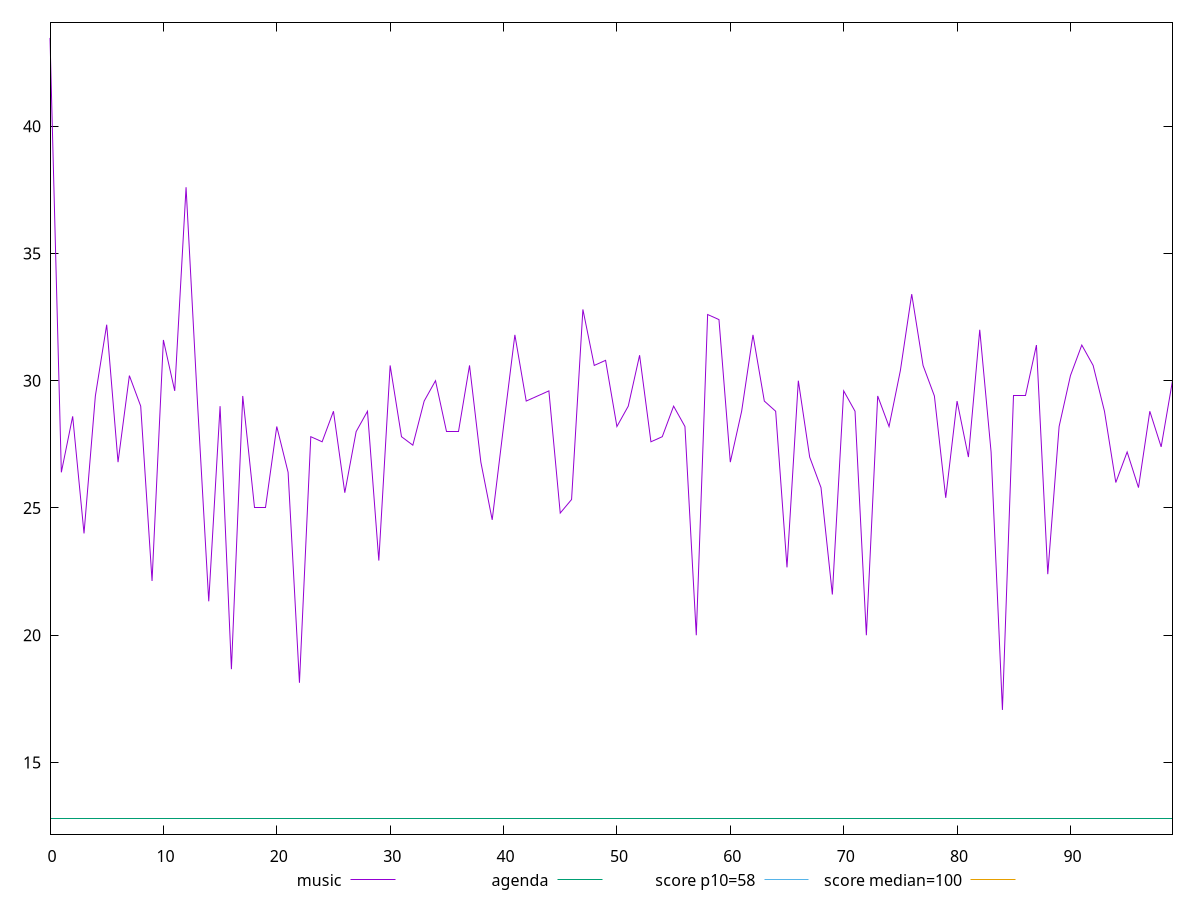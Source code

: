 reset

$music <<EOF
0 43.46666666666667
1 26.400000000000002
2 28.6
3 24
4 29.400000000000002
5 32.2
6 26.8
7 30.200000000000003
8 29
9 22.133333333333333
10 31.6
11 29.6
12 37.6
13 29.200000000000003
14 21.333333333333332
15 29
16 18.666666666666668
17 29.400000000000002
18 25
19 25
20 28.200000000000003
21 26.400000000000002
22 18.133333333333336
23 27.8
24 27.6
25 28.8
26 25.6
27 28
28 28.8
29 22.933333333333334
30 30.6
31 27.8
32 27.466666666666665
33 29.200000000000003
34 30
35 28
36 28
37 30.6
38 26.8
39 24.53333333333333
40 28.200000000000003
41 31.8
42 29.200000000000003
43 29.400000000000002
44 29.6
45 24.8
46 25.333333333333332
47 32.800000000000004
48 30.6
49 30.8
50 28.200000000000003
51 29
52 31
53 27.6
54 27.8
55 29
56 28.200000000000003
57 20
58 32.6
59 32.4
60 26.8
61 28.8
62 31.8
63 29.200000000000003
64 28.8
65 22.66666666666667
66 30
67 27
68 25.8
69 21.6
70 29.6
71 28.8
72 20
73 29.400000000000002
74 28.200000000000003
75 30.400000000000002
76 33.4
77 30.6
78 29.400000000000002
79 25.400000000000002
80 29.200000000000003
81 27
82 32
83 27.200000000000003
84 17.066666666666666
85 29.400000000000002
86 29.400000000000002
87 31.400000000000002
88 22.400000000000002
89 28.200000000000003
90 30.200000000000003
91 31.400000000000002
92 30.6
93 28.8
94 26
95 27.200000000000003
96 25.8
97 28.8
98 27.400000000000002
99 30
EOF

$agenda <<EOF
0 12.8
1 12.8
2 12.8
3 12.8
4 12.8
5 12.8
6 12.8
7 12.8
8 12.8
9 12.8
10 12.8
11 12.8
12 12.8
13 12.8
14 12.8
15 12.8
16 12.8
17 12.8
18 12.8
19 12.8
20 12.8
21 12.8
22 12.8
23 12.8
24 12.8
25 12.8
26 12.8
27 12.8
28 12.8
29 12.8
30 12.8
31 12.8
32 12.8
33 12.8
34 12.8
35 12.8
36 12.8
37 12.8
38 12.8
39 12.8
40 12.8
41 12.8
42 12.8
43 12.8
44 12.8
45 12.8
46 12.8
47 12.8
48 12.8
49 12.8
50 12.8
51 12.8
52 12.8
53 12.8
54 12.8
55 12.8
56 12.8
57 12.8
58 12.8
59 12.8
60 12.8
61 12.8
62 12.8
63 12.8
64 12.8
65 12.8
66 12.8
67 12.8
68 12.8
69 12.8
70 12.8
71 12.8
72 12.8
73 12.8
74 12.8
75 12.8
76 12.8
77 12.8
78 12.8
79 12.8
80 12.8
81 12.8
82 12.8
83 12.8
84 12.8
85 12.8
86 12.8
87 12.8
88 12.8
89 12.8
90 12.8
91 12.8
92 12.8
93 12.8
94 12.8
95 12.8
96 12.8
97 12.8
98 12.8
99 12.8
EOF

set key outside below
set xrange [0:99]
set yrange [12.186666666666667:44.080000000000005]
set trange [12.186666666666667:44.080000000000005]
set terminal svg size 640, 520 enhanced background rgb 'white'
set output "reports/report_00030_2021-02-24T20-42-31.540Z/estimated-input-latency/comparison/line/0_vs_1.svg"

plot $music title "music" with line, \
     $agenda title "agenda" with line, \
     58 title "score p10=58", \
     100 title "score median=100"

reset
